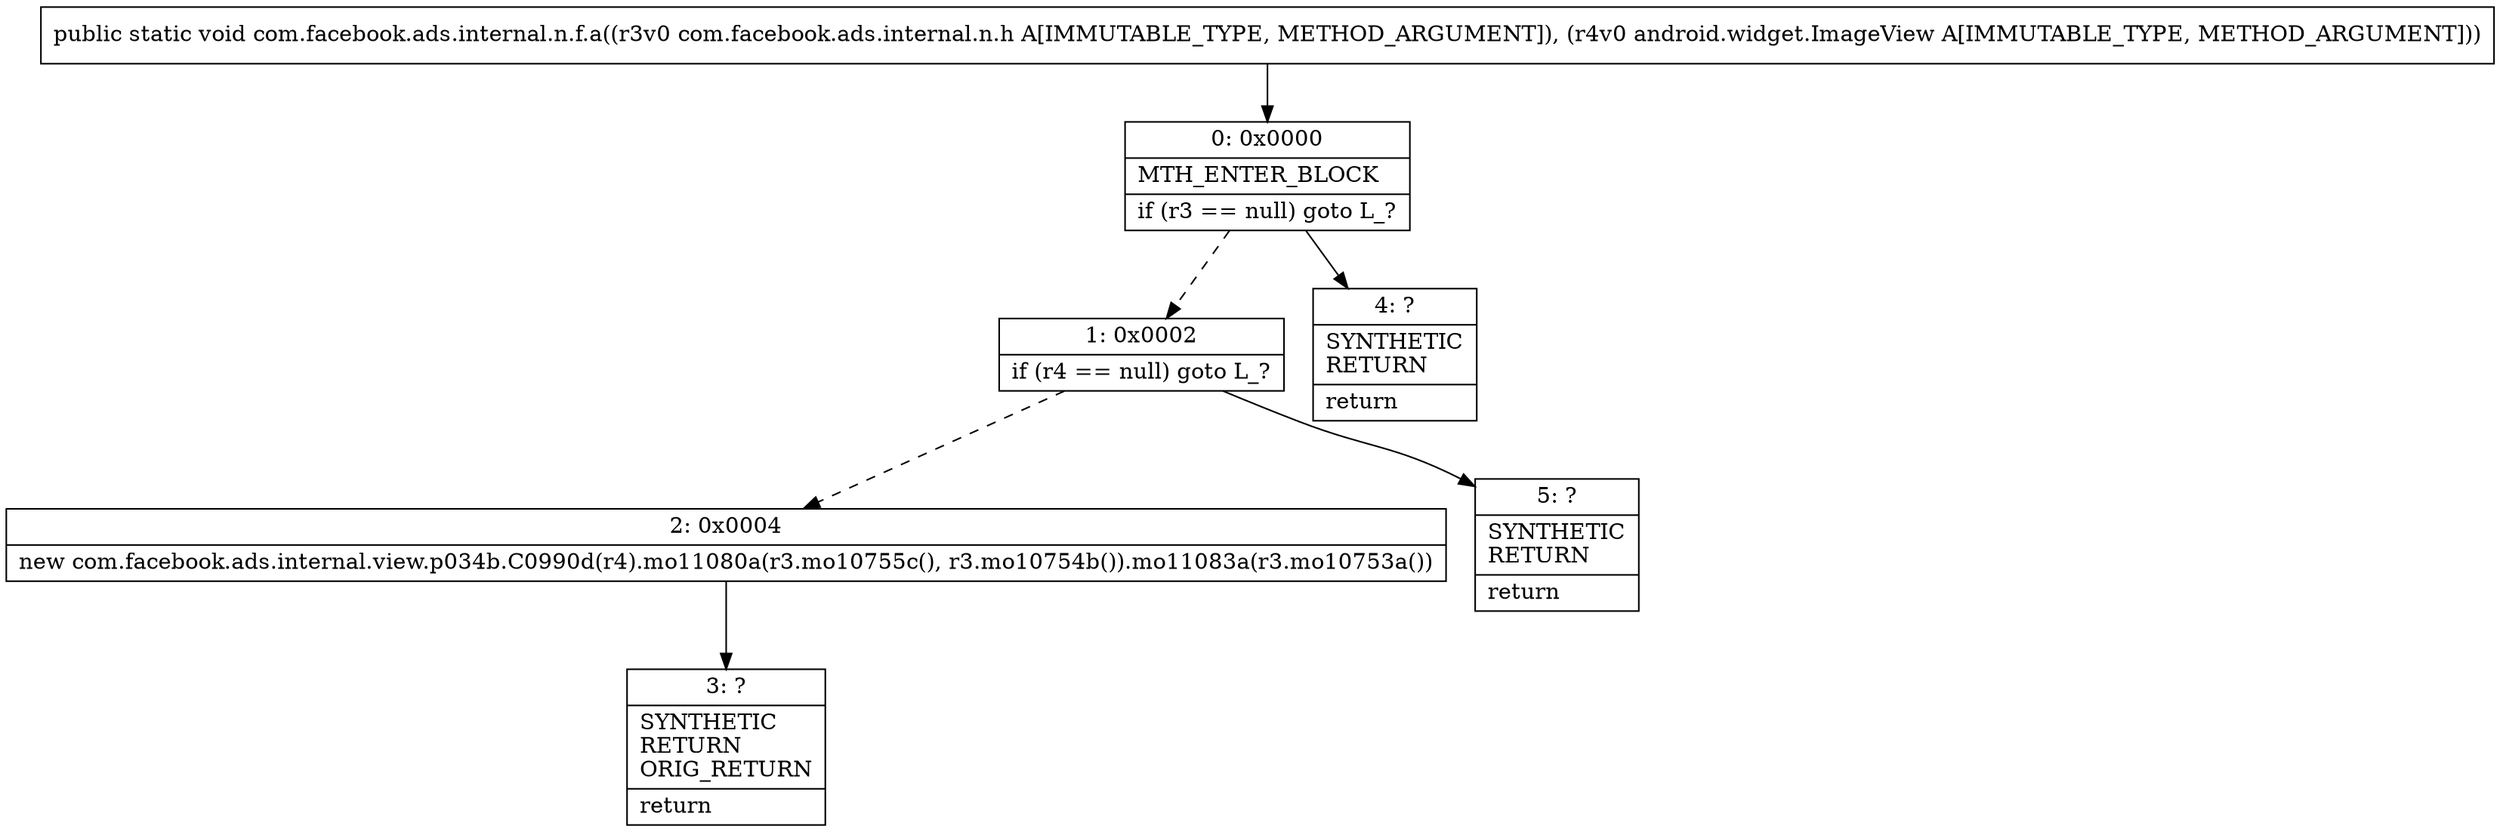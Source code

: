 digraph "CFG forcom.facebook.ads.internal.n.f.a(Lcom\/facebook\/ads\/internal\/n\/h;Landroid\/widget\/ImageView;)V" {
Node_0 [shape=record,label="{0\:\ 0x0000|MTH_ENTER_BLOCK\l|if (r3 == null) goto L_?\l}"];
Node_1 [shape=record,label="{1\:\ 0x0002|if (r4 == null) goto L_?\l}"];
Node_2 [shape=record,label="{2\:\ 0x0004|new com.facebook.ads.internal.view.p034b.C0990d(r4).mo11080a(r3.mo10755c(), r3.mo10754b()).mo11083a(r3.mo10753a())\l}"];
Node_3 [shape=record,label="{3\:\ ?|SYNTHETIC\lRETURN\lORIG_RETURN\l|return\l}"];
Node_4 [shape=record,label="{4\:\ ?|SYNTHETIC\lRETURN\l|return\l}"];
Node_5 [shape=record,label="{5\:\ ?|SYNTHETIC\lRETURN\l|return\l}"];
MethodNode[shape=record,label="{public static void com.facebook.ads.internal.n.f.a((r3v0 com.facebook.ads.internal.n.h A[IMMUTABLE_TYPE, METHOD_ARGUMENT]), (r4v0 android.widget.ImageView A[IMMUTABLE_TYPE, METHOD_ARGUMENT])) }"];
MethodNode -> Node_0;
Node_0 -> Node_1[style=dashed];
Node_0 -> Node_4;
Node_1 -> Node_2[style=dashed];
Node_1 -> Node_5;
Node_2 -> Node_3;
}

